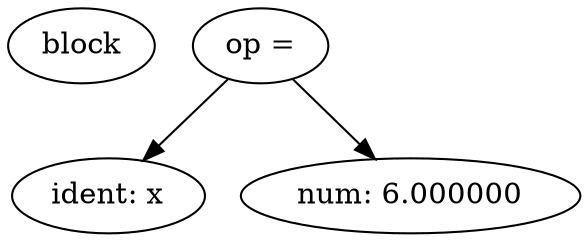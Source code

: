 digraph G {
0[label="block"];
1[label="ident: x"];
2[label="op ="];
3[label="num: 6.000000"];
2->1 ;
2->3 ;
}
